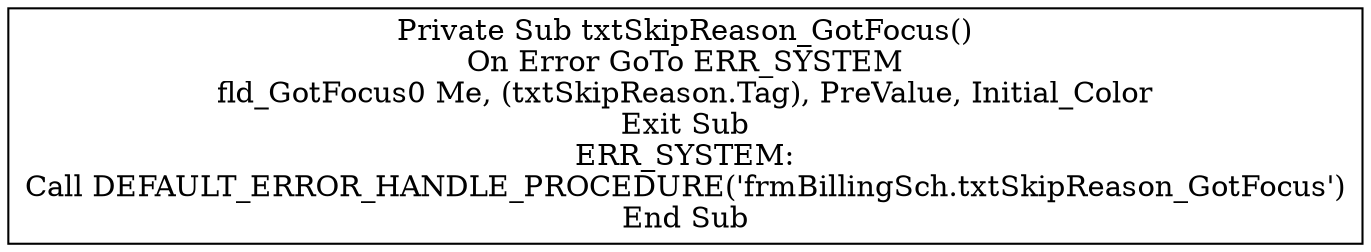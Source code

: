 digraph G{
Node_1 [ label ="Private Sub txtSkipReason_GotFocus()\nOn Error GoTo ERR_SYSTEM\nfld_GotFocus0 Me, (txtSkipReason.Tag), PreValue, Initial_Color\nExit Sub\nERR_SYSTEM:\nCall DEFAULT_ERROR_HANDLE_PROCEDURE('frmBillingSch.txtSkipReason_GotFocus')\nEnd Sub",shape="box"];
}
